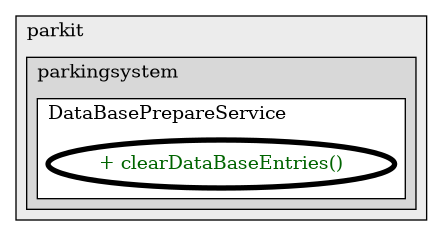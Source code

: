 @startuml

/' diagram meta data start
config=CallConfiguration;
{
  "rootMethod": "com.parkit.parkingsystem.integration.service.DataBasePrepareService#clearDataBaseEntries()",
  "projectClassification": {
    "searchMode": "OpenProject", // OpenProject, AllProjects
    "includedProjects": "",
    "pathEndKeywords": "*.impl",
    "isClientPath": "",
    "isClientName": "",
    "isTestPath": "",
    "isTestName": "",
    "isMappingPath": "",
    "isMappingName": "",
    "isDataAccessPath": "",
    "isDataAccessName": "",
    "isDataStructurePath": "",
    "isDataStructureName": "",
    "isInterfaceStructuresPath": "",
    "isInterfaceStructuresName": "",
    "isEntryPointPath": "",
    "isEntryPointName": ""
  },
  "graphRestriction": {
    "classPackageExcludeFilter": "",
    "classPackageIncludeFilter": "",
    "classNameExcludeFilter": "",
    "classNameIncludeFilter": "",
    "methodNameExcludeFilter": "",
    "methodNameIncludeFilter": "",
    "removeByInheritance": "", // inheritance/annotation based filtering is done in a second step
    "removeByAnnotation": "",
    "removeByClassPackage": "", // cleanup the graph after inheritance/annotation based filtering is done
    "removeByClassName": "",
    "cutMappings": false,
    "cutEnum": true,
    "cutTests": true,
    "cutClient": true,
    "cutDataAccess": true,
    "cutInterfaceStructures": true,
    "cutDataStructures": true,
    "cutGetterAndSetter": true,
    "cutConstructors": true
  },
  "graphTraversal": {
    "forwardDepth": 3,
    "backwardDepth": 3,
    "classPackageExcludeFilter": "",
    "classPackageIncludeFilter": "",
    "classNameExcludeFilter": "",
    "classNameIncludeFilter": "",
    "methodNameExcludeFilter": "",
    "methodNameIncludeFilter": "",
    "hideMappings": false,
    "hideDataStructures": false,
    "hidePrivateMethods": true,
    "hideInterfaceCalls": true, // indirection: implementation -> interface (is hidden) -> implementation
    "onlyShowApplicationEntryPoints": false // root node is included
  },
  "details": {
    "aggregation": "GroupByClass", // ByClass, GroupByClass, None
    "showMethodParametersTypes": true,
    "showMethodParametersNames": true,
    "showMethodReturnType": true,
    "showPackageLevels": 2,
    "showCallOrder": false,
    "edgeMode": "TypesAndMethods", // TypesOnly, MethodsOnly, TypesAndMethods, MethodsAndDirectTypeUsage
    "showDetailedClassStructure": false
  },
  "rootClass": "com.parkit.parkingsystem.integration.service.DataBasePrepareService"
}
diagram meta data end '/



digraph g {
    rankdir="LR"
    splines=polyline
    

'nodes 
subgraph cluster_995418475 { 
   	label=parkit
	labeljust=l
	fillcolor="#ececec"
	style=filled
   
   subgraph cluster_1993659314 { 
   	label=parkingsystem
	labeljust=l
	fillcolor="#d8d8d8"
	style=filled
   
   subgraph cluster_9065007 { 
   	label=DataBasePrepareService
	labeljust=l
	fillcolor=white
	style=filled
   
   DataBasePrepareService38065352XXXclearDataBaseEntries0[
	label="+ clearDataBaseEntries()"
	style=filled
	fillcolor=white
	tooltip="DataBasePrepareService

null"
	penwidth=4
	fontcolor=darkgreen
];
} 
} 
} 

'edges    

    
}
@enduml